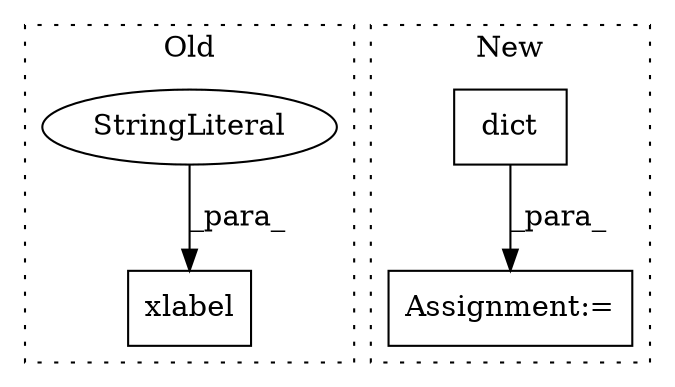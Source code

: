 digraph G {
subgraph cluster0 {
1 [label="xlabel" a="32" s="9081,9099" l="7,1" shape="box"];
3 [label="StringLiteral" a="45" s="9088" l="11" shape="ellipse"];
label = "Old";
style="dotted";
}
subgraph cluster1 {
2 [label="dict" a="32" s="8786" l="6" shape="box"];
4 [label="Assignment:=" a="7" s="8785" l="1" shape="box"];
label = "New";
style="dotted";
}
2 -> 4 [label="_para_"];
3 -> 1 [label="_para_"];
}